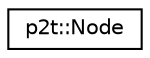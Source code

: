 digraph "Graphical Class Hierarchy"
{
  edge [fontname="Helvetica",fontsize="10",labelfontname="Helvetica",labelfontsize="10"];
  node [fontname="Helvetica",fontsize="10",shape=record];
  rankdir="LR";
  Node1 [label="p2t::Node",height=0.2,width=0.4,color="black", fillcolor="white", style="filled",URL="$structp2t_1_1_node.html"];
}
